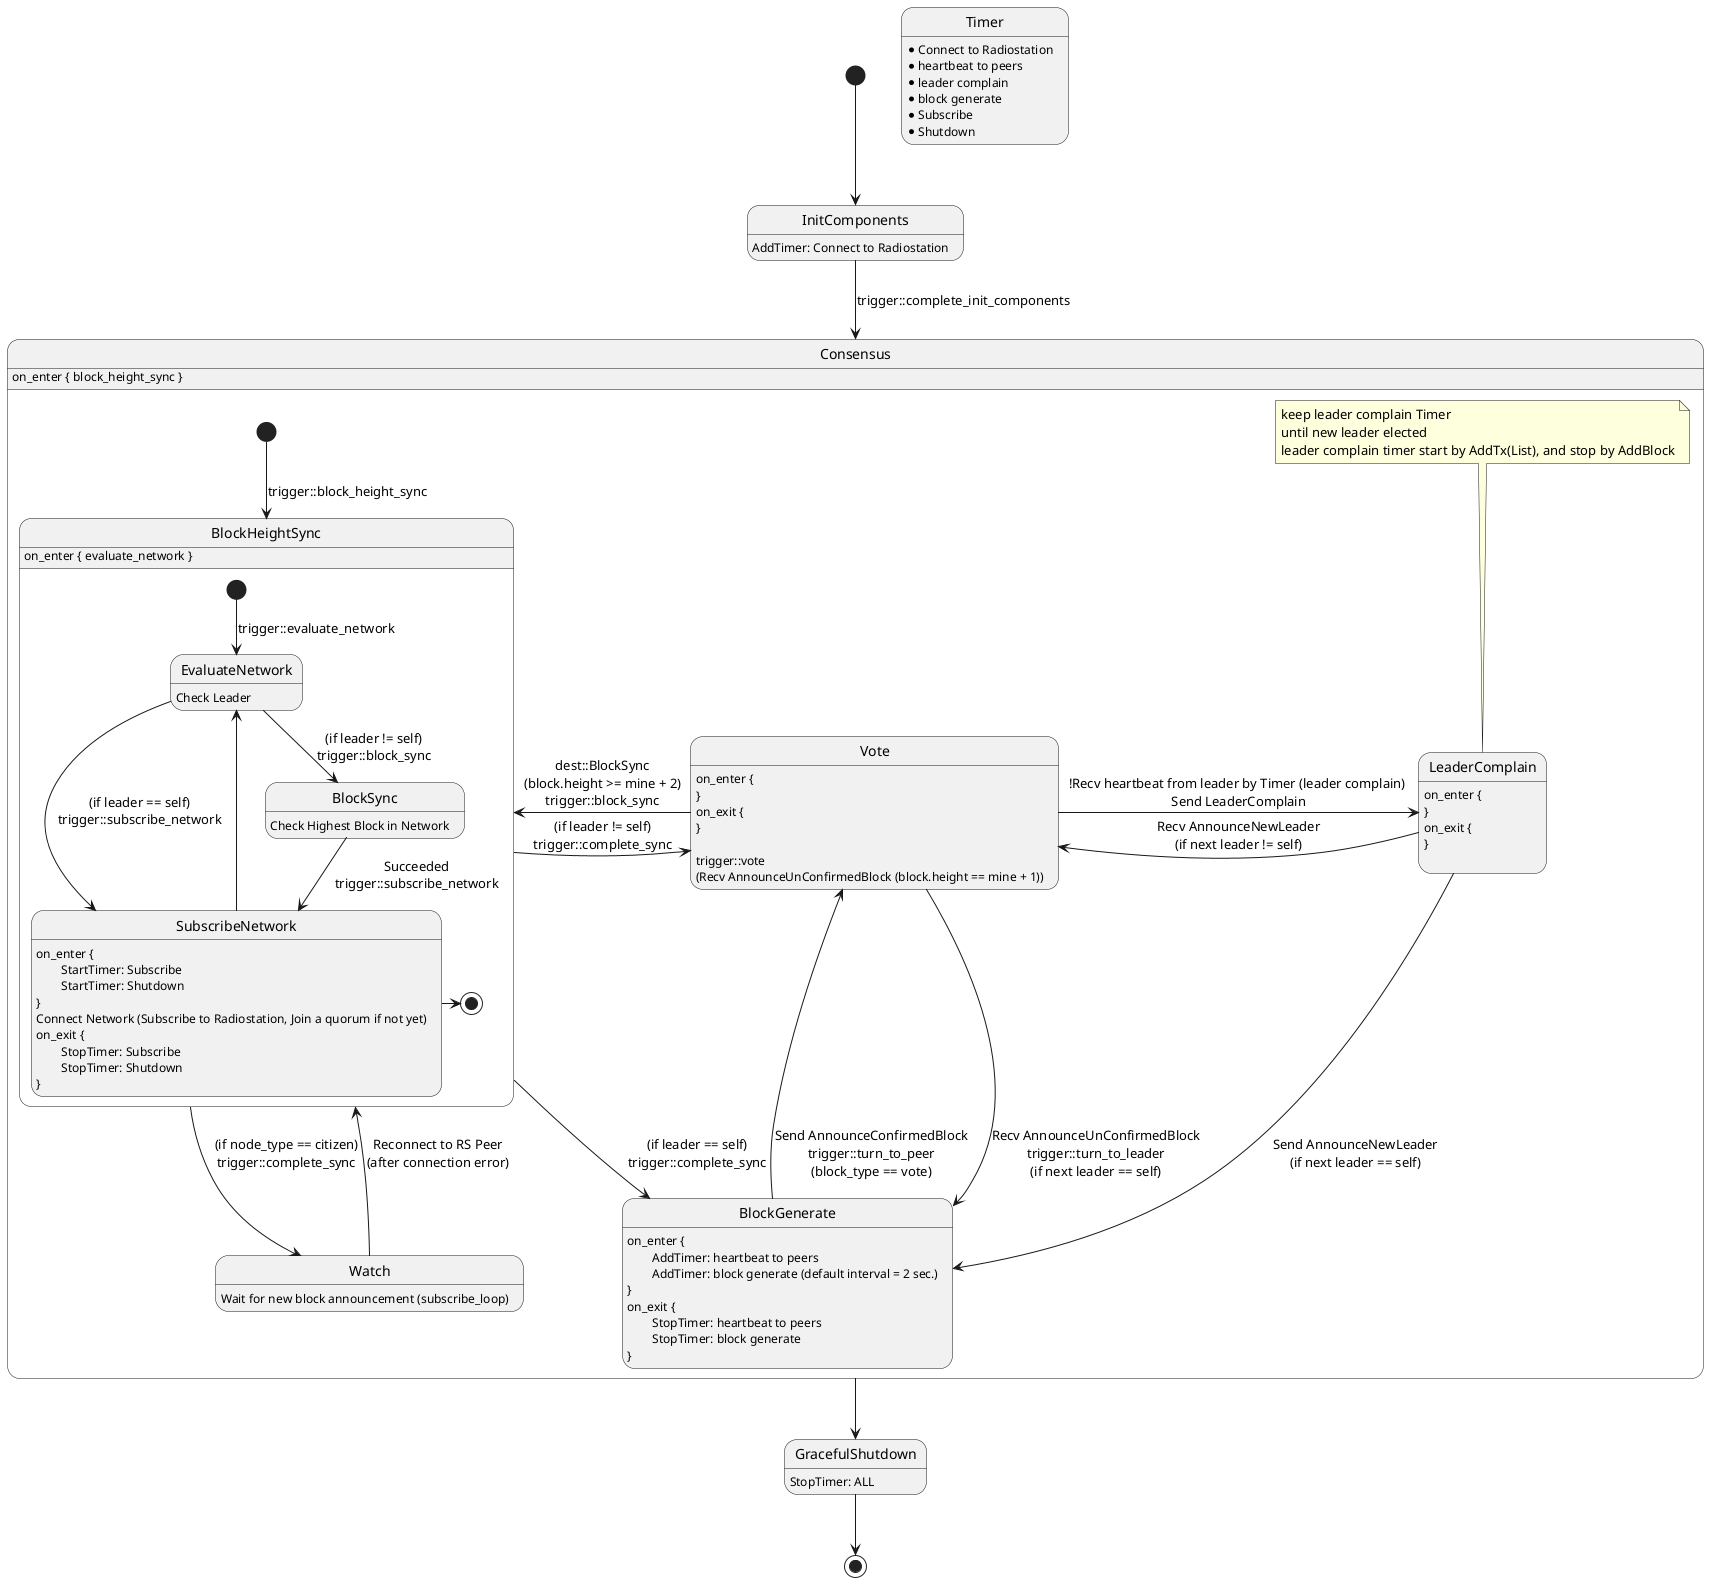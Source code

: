 @startuml State Machine in Siever

[*] --> InitComponents
InitComponents: AddTimer: Connect to Radiostation

InitComponents --> Consensus : trigger::complete_init_components

state Timer
Timer: * Connect to Radiostation
Timer: * heartbeat to peers
Timer: * leader complain
Timer: * block generate
Timer: * Subscribe
Timer: * Shutdown

state Consensus {
    Consensus: on_enter { block_height_sync }
    [*] --> BlockHeightSync : trigger::block_height_sync

    state BlockHeightSync {
        [*] --> EvaluateNetwork : trigger::evaluate_network

        EvaluateNetwork: Check Leader
        EvaluateNetwork --> BlockSync : (if leader != self)\ntrigger::block_sync
        EvaluateNetwork --> SubscribeNetwork : (if leader == self)\ntrigger::subscribe_network

        BlockSync: Check Highest Block in Network
        BlockSync --> SubscribeNetwork : Succeeded\ntrigger::subscribe_network

        SubscribeNetwork: on_enter {
        SubscribeNetwork: \tStartTimer: Subscribe
        SubscribeNetwork: \tStartTimer: Shutdown
        SubscribeNetwork:}
        SubscribeNetwork: Connect Network (Subscribe to Radiostation, Join a quorum if not yet)
        SubscribeNetwork: on_exit {
        SubscribeNetwork: \tStopTimer: Subscribe
        SubscribeNetwork: \tStopTimer: Shutdown
        SubscribeNetwork:}
        SubscribeNetwork -up-> EvaluateNetwork
        SubscribeNetwork -right-> [*]
    }
    BlockHeightSync: on_enter { evaluate_network }
    BlockHeightSync -> Watch: (if node_type == citizen)\ntrigger::complete_sync
    BlockHeightSync -> Vote: (if leader != self)\ntrigger::complete_sync
    BlockHeightSync --> BlockGenerate: (if leader == self)\ntrigger::complete_sync
    
    Watch: Wait for new block announcement (subscribe_loop)
    Watch --> BlockHeightSync: Reconnect to RS Peer\n(after connection error)
    Vote: on_enter {
    Vote: }
    Vote: on_exit {
    Vote: }
    Vote: 
    Vote: trigger::vote\n(Recv AnnounceUnConfirmedBlock (block.height == mine + 1))
    Vote -left-> BlockHeightSync : dest::BlockSync\n(block.height >= mine + 2)\ntrigger::block_sync
    Vote -> BlockGenerate : Recv AnnounceUnConfirmedBlock\ntrigger::turn_to_leader\n(if next leader == self)
    Vote -> LeaderComplain : !Recv heartbeat from leader by Timer (leader complain) \nSend LeaderComplain

    BlockGenerate: on_enter {
    BlockGenerate: \tAddTimer: heartbeat to peers
    BlockGenerate: \tAddTimer: block generate (default interval = 2 sec.)
    BlockGenerate: }
    BlockGenerate: on_exit {
    BlockGenerate: \tStopTimer: heartbeat to peers
    BlockGenerate: \tStopTimer: block generate
    BlockGenerate: }
    BlockGenerate -> Vote : Send AnnounceConfirmedBlock\ntrigger::turn_to_peer\n(block_type == vote)

    state LeaderComplain
    note top of LeaderComplain
      keep leader complain Timer
      until new leader elected
      leader complain timer start by AddTx(List), and stop by AddBlock
    end note
    LeaderComplain -> Vote : Recv AnnounceNewLeader\n(if next leader != self)
    LeaderComplain --> BlockGenerate : Send AnnounceNewLeader\n(if next leader == self)
    LeaderComplain: on_enter {
    LeaderComplain: }
    LeaderComplain: on_exit {
    LeaderComplain: }
    LeaderComplain: 
}

Consensus --> GracefulShutdown

GracefulShutdown: StopTimer: ALL
GracefulShutdown --> [*]

@enduml